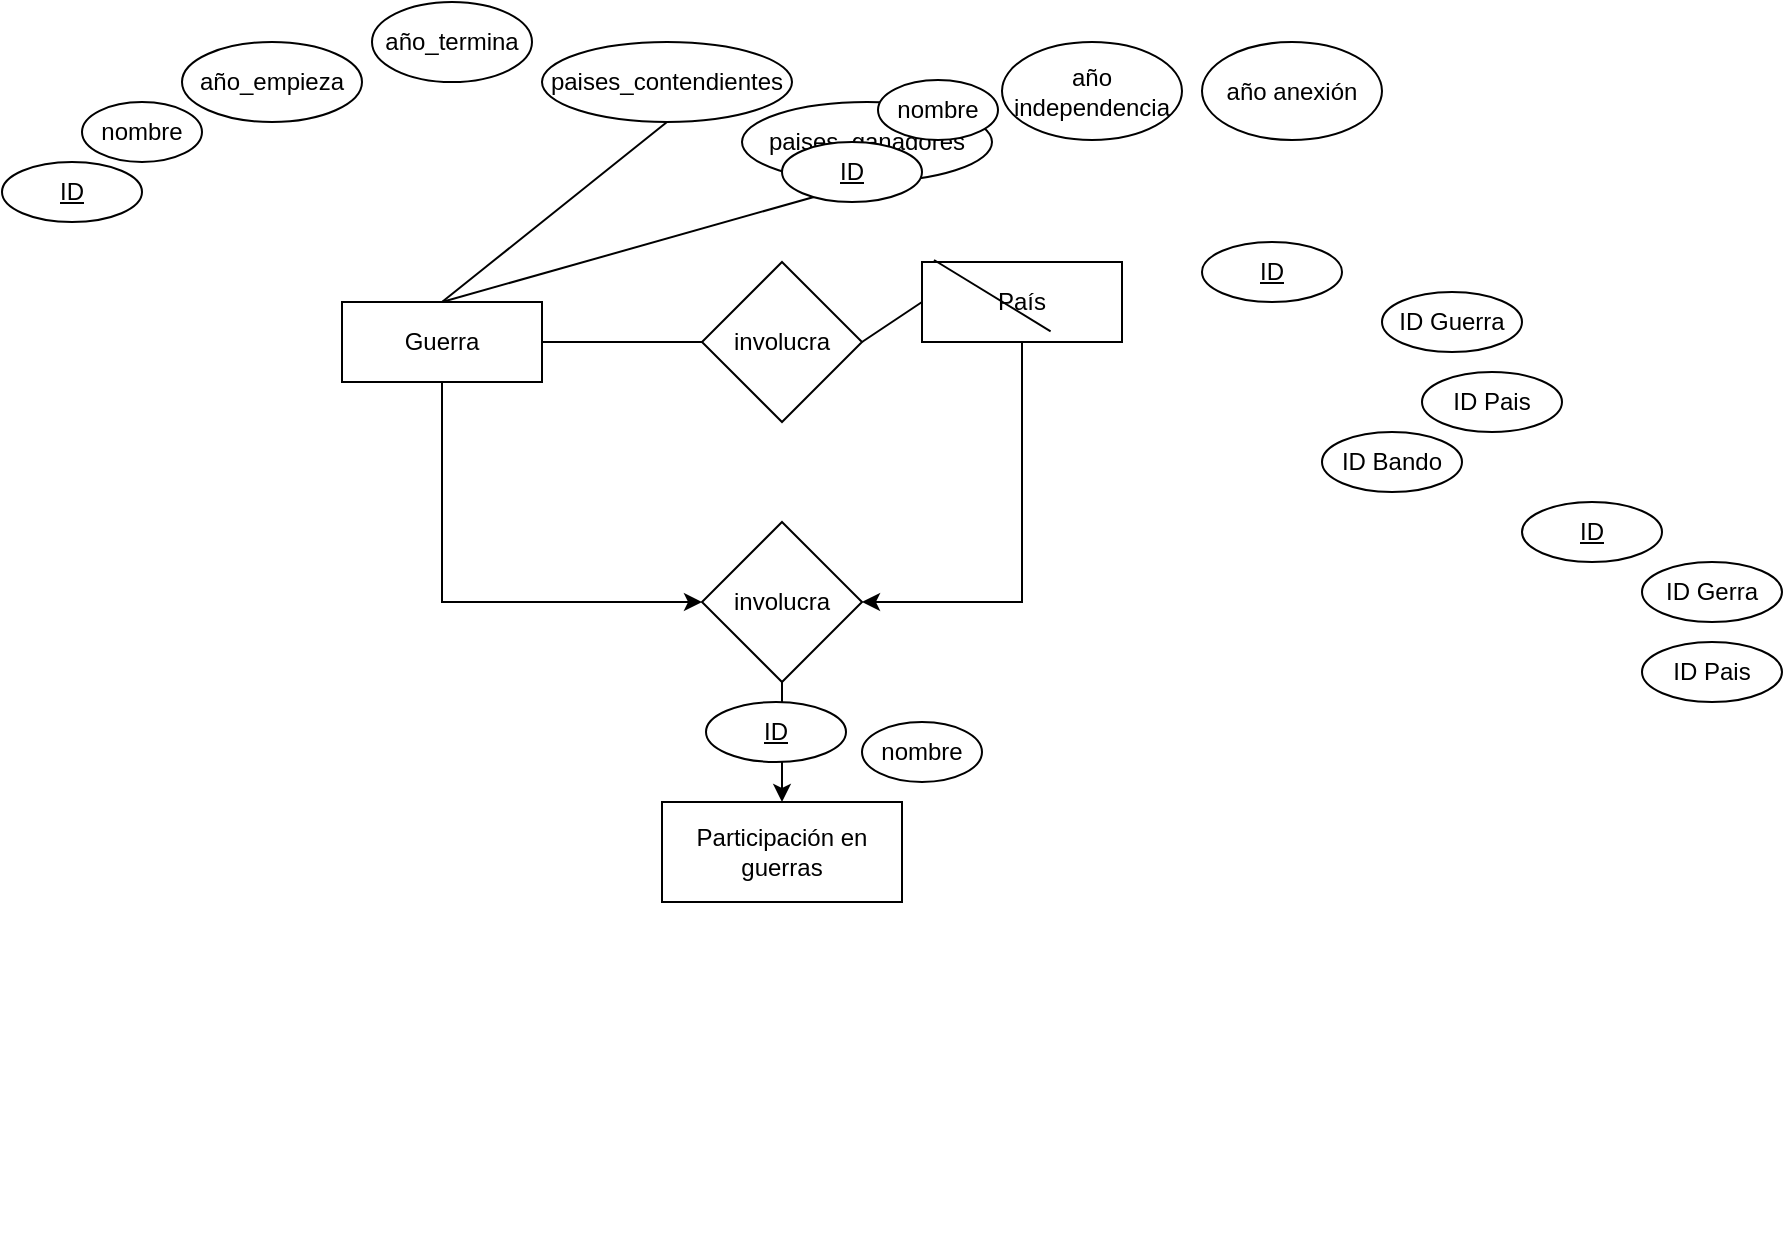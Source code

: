 <mxfile version="22.0.4" type="github">
  <diagram id="R2lEEEUBdFMjLlhIrx00" name="Page-1">
    <mxGraphModel dx="1702" dy="789" grid="1" gridSize="10" guides="1" tooltips="1" connect="1" arrows="1" fold="1" page="1" pageScale="1" pageWidth="850" pageHeight="1100" math="0" shadow="0" extFonts="Permanent Marker^https://fonts.googleapis.com/css?family=Permanent+Marker">
      <root>
        <mxCell id="0" />
        <mxCell id="1" parent="0" />
        <mxCell id="YkcznSgwTEbrxmabwpMd-15" style="edgeStyle=orthogonalEdgeStyle;rounded=0;orthogonalLoop=1;jettySize=auto;html=1;entryX=0;entryY=0.5;entryDx=0;entryDy=0;exitX=0.5;exitY=1;exitDx=0;exitDy=0;" edge="1" parent="1" source="Iet_jWAJXBXSNBwaDiyG-1" target="YkcznSgwTEbrxmabwpMd-16">
          <mxGeometry relative="1" as="geometry">
            <mxPoint x="140" y="330" as="targetPoint" />
          </mxGeometry>
        </mxCell>
        <mxCell id="Iet_jWAJXBXSNBwaDiyG-1" value="Guerra" style="whiteSpace=wrap;html=1;align=center;" parent="1" vertex="1">
          <mxGeometry x="80" y="180" width="100" height="40" as="geometry" />
        </mxCell>
        <mxCell id="YkcznSgwTEbrxmabwpMd-17" style="edgeStyle=orthogonalEdgeStyle;rounded=0;orthogonalLoop=1;jettySize=auto;html=1;entryX=1;entryY=0.5;entryDx=0;entryDy=0;exitX=0.5;exitY=1;exitDx=0;exitDy=0;" edge="1" parent="1" source="Iet_jWAJXBXSNBwaDiyG-2" target="YkcznSgwTEbrxmabwpMd-16">
          <mxGeometry relative="1" as="geometry" />
        </mxCell>
        <mxCell id="Iet_jWAJXBXSNBwaDiyG-2" value="País" style="whiteSpace=wrap;html=1;align=center;" parent="1" vertex="1">
          <mxGeometry x="370" y="160" width="100" height="40" as="geometry" />
        </mxCell>
        <mxCell id="AuWt5UhLa8Dw6wnDY-w8-2" value="año_empieza" style="ellipse;whiteSpace=wrap;html=1;" parent="1" vertex="1">
          <mxGeometry y="50" width="90" height="40" as="geometry" />
        </mxCell>
        <mxCell id="Iet_jWAJXBXSNBwaDiyG-6" value="&lt;u&gt;ID&lt;/u&gt;" style="ellipse;whiteSpace=wrap;html=1;align=center;" parent="1" vertex="1">
          <mxGeometry x="-90" y="110" width="70" height="30" as="geometry" />
        </mxCell>
        <mxCell id="AuWt5UhLa8Dw6wnDY-w8-1" value="año_termina" style="ellipse;whiteSpace=wrap;html=1;" parent="1" vertex="1">
          <mxGeometry x="95" y="30" width="80" height="40" as="geometry" />
        </mxCell>
        <mxCell id="Iet_jWAJXBXSNBwaDiyG-7" value="nombre" style="ellipse;whiteSpace=wrap;html=1;align=center;" parent="1" vertex="1">
          <mxGeometry x="-50" y="80" width="60" height="30" as="geometry" />
        </mxCell>
        <mxCell id="YkcznSgwTEbrxmabwpMd-1" value="" style="endArrow=none;html=1;rounded=0;entryX=1;entryY=0.5;entryDx=0;entryDy=0;exitX=0;exitY=0.5;exitDx=0;exitDy=0;" edge="1" parent="1" source="YkcznSgwTEbrxmabwpMd-3" target="Iet_jWAJXBXSNBwaDiyG-1">
          <mxGeometry relative="1" as="geometry">
            <mxPoint x="250" y="200" as="sourcePoint" />
            <mxPoint x="140" y="190" as="targetPoint" />
          </mxGeometry>
        </mxCell>
        <mxCell id="YkcznSgwTEbrxmabwpMd-2" value="" style="endArrow=none;html=1;rounded=0;exitX=0;exitY=0.5;exitDx=0;exitDy=0;entryX=1;entryY=0.5;entryDx=0;entryDy=0;" edge="1" parent="1" source="Iet_jWAJXBXSNBwaDiyG-2" target="YkcznSgwTEbrxmabwpMd-3">
          <mxGeometry relative="1" as="geometry">
            <mxPoint x="250" y="210" as="sourcePoint" />
            <mxPoint x="350" y="200" as="targetPoint" />
          </mxGeometry>
        </mxCell>
        <mxCell id="YkcznSgwTEbrxmabwpMd-3" value="involucra" style="rhombus;whiteSpace=wrap;html=1;" vertex="1" parent="1">
          <mxGeometry x="260" y="160" width="80" height="80" as="geometry" />
        </mxCell>
        <mxCell id="YkcznSgwTEbrxmabwpMd-4" value="paises_contendientes" style="ellipse;whiteSpace=wrap;html=1;" vertex="1" parent="1">
          <mxGeometry x="180" y="50" width="125" height="40" as="geometry" />
        </mxCell>
        <mxCell id="YkcznSgwTEbrxmabwpMd-5" value="" style="endArrow=none;html=1;rounded=0;entryX=0.5;entryY=0;entryDx=0;entryDy=0;exitX=0.5;exitY=1;exitDx=0;exitDy=0;" edge="1" parent="1" source="YkcznSgwTEbrxmabwpMd-4" target="Iet_jWAJXBXSNBwaDiyG-1">
          <mxGeometry relative="1" as="geometry">
            <mxPoint x="15" y="140" as="sourcePoint" />
            <mxPoint x="140" y="190" as="targetPoint" />
          </mxGeometry>
        </mxCell>
        <mxCell id="YkcznSgwTEbrxmabwpMd-6" value="paises_ganadores" style="ellipse;whiteSpace=wrap;html=1;" vertex="1" parent="1">
          <mxGeometry x="280" y="80" width="125" height="40" as="geometry" />
        </mxCell>
        <mxCell id="YkcznSgwTEbrxmabwpMd-7" value="" style="endArrow=none;html=1;rounded=0;entryX=0.5;entryY=0;entryDx=0;entryDy=0;exitX=0.5;exitY=1;exitDx=0;exitDy=0;" edge="1" parent="1" source="YkcznSgwTEbrxmabwpMd-6" target="Iet_jWAJXBXSNBwaDiyG-1">
          <mxGeometry relative="1" as="geometry">
            <mxPoint x="283" y="100" as="sourcePoint" />
            <mxPoint x="140" y="190" as="targetPoint" />
          </mxGeometry>
        </mxCell>
        <mxCell id="YkcznSgwTEbrxmabwpMd-10" value="&lt;div style=&quot;font-size: 17px;&quot;&gt;&lt;br&gt;&lt;/div&gt;" style="text;html=1;align=center;verticalAlign=middle;resizable=0;points=[];autosize=1;strokeColor=none;fillColor=none;" vertex="1" parent="1">
          <mxGeometry x="125" y="625" width="20" height="30" as="geometry" />
        </mxCell>
        <mxCell id="YkcznSgwTEbrxmabwpMd-11" value="Participación en guerras" style="whiteSpace=wrap;html=1;align=center;" vertex="1" parent="1">
          <mxGeometry x="240" y="430" width="120" height="50" as="geometry" />
        </mxCell>
        <mxCell id="YkcznSgwTEbrxmabwpMd-18" style="edgeStyle=orthogonalEdgeStyle;rounded=0;orthogonalLoop=1;jettySize=auto;html=1;entryX=0.5;entryY=0;entryDx=0;entryDy=0;" edge="1" parent="1" source="YkcznSgwTEbrxmabwpMd-16" target="YkcznSgwTEbrxmabwpMd-11">
          <mxGeometry relative="1" as="geometry" />
        </mxCell>
        <mxCell id="YkcznSgwTEbrxmabwpMd-16" value="involucra" style="rhombus;whiteSpace=wrap;html=1;" vertex="1" parent="1">
          <mxGeometry x="260" y="290" width="80" height="80" as="geometry" />
        </mxCell>
        <mxCell id="v6sRIm-AOsYsS7XoriZ_-5" value="&lt;u&gt;ID&lt;/u&gt;" style="ellipse;whiteSpace=wrap;html=1;align=center;" vertex="1" parent="1">
          <mxGeometry x="300" y="100" width="70" height="30" as="geometry" />
        </mxCell>
        <mxCell id="v6sRIm-AOsYsS7XoriZ_-6" value="" style="endArrow=none;html=1;rounded=0;entryX=0.16;entryY=-0.025;entryDx=0;entryDy=0;entryPerimeter=0;exitX=0.643;exitY=0.867;exitDx=0;exitDy=0;exitPerimeter=0;" edge="1" parent="1" source="Iet_jWAJXBXSNBwaDiyG-2">
          <mxGeometry relative="1" as="geometry">
            <mxPoint x="320" y="140" as="sourcePoint" />
            <mxPoint x="376" y="159" as="targetPoint" />
          </mxGeometry>
        </mxCell>
        <mxCell id="v6sRIm-AOsYsS7XoriZ_-8" value="año independencia" style="ellipse;whiteSpace=wrap;html=1;align=center;" vertex="1" parent="1">
          <mxGeometry x="410" y="50" width="90" height="49" as="geometry" />
        </mxCell>
        <mxCell id="v6sRIm-AOsYsS7XoriZ_-11" value="nombre" style="ellipse;whiteSpace=wrap;html=1;align=center;" vertex="1" parent="1">
          <mxGeometry x="348" y="69" width="60" height="30" as="geometry" />
        </mxCell>
        <mxCell id="v6sRIm-AOsYsS7XoriZ_-13" value="año anexión" style="ellipse;whiteSpace=wrap;html=1;align=center;" vertex="1" parent="1">
          <mxGeometry x="510" y="50" width="90" height="49" as="geometry" />
        </mxCell>
        <mxCell id="v6sRIm-AOsYsS7XoriZ_-15" value="&lt;u&gt;ID&lt;/u&gt;" style="ellipse;whiteSpace=wrap;html=1;align=center;" vertex="1" parent="1">
          <mxGeometry x="262" y="380" width="70" height="30" as="geometry" />
        </mxCell>
        <mxCell id="v6sRIm-AOsYsS7XoriZ_-19" value="nombre" style="ellipse;whiteSpace=wrap;html=1;align=center;" vertex="1" parent="1">
          <mxGeometry x="340" y="390" width="60" height="30" as="geometry" />
        </mxCell>
        <mxCell id="v6sRIm-AOsYsS7XoriZ_-23" value="&lt;u&gt;ID&lt;/u&gt;" style="ellipse;whiteSpace=wrap;html=1;align=center;" vertex="1" parent="1">
          <mxGeometry x="510" y="150" width="70" height="30" as="geometry" />
        </mxCell>
        <mxCell id="v6sRIm-AOsYsS7XoriZ_-26" value="&lt;div&gt;ID Bando&lt;/div&gt;" style="ellipse;whiteSpace=wrap;html=1;align=center;" vertex="1" parent="1">
          <mxGeometry x="570" y="245" width="70" height="30" as="geometry" />
        </mxCell>
        <mxCell id="v6sRIm-AOsYsS7XoriZ_-28" value="ID Guerra" style="ellipse;whiteSpace=wrap;html=1;align=center;" vertex="1" parent="1">
          <mxGeometry x="600" y="175" width="70" height="30" as="geometry" />
        </mxCell>
        <mxCell id="v6sRIm-AOsYsS7XoriZ_-29" value="&lt;div&gt;ID Pais&lt;/div&gt;" style="ellipse;whiteSpace=wrap;html=1;align=center;" vertex="1" parent="1">
          <mxGeometry x="620" y="215" width="70" height="30" as="geometry" />
        </mxCell>
        <mxCell id="v6sRIm-AOsYsS7XoriZ_-30" value="&lt;div&gt;ID Gerra&lt;/div&gt;" style="ellipse;whiteSpace=wrap;html=1;align=center;" vertex="1" parent="1">
          <mxGeometry x="730" y="310" width="70" height="30" as="geometry" />
        </mxCell>
        <mxCell id="v6sRIm-AOsYsS7XoriZ_-31" value="&lt;u&gt;ID&lt;/u&gt;" style="ellipse;whiteSpace=wrap;html=1;align=center;" vertex="1" parent="1">
          <mxGeometry x="670" y="280" width="70" height="30" as="geometry" />
        </mxCell>
        <mxCell id="v6sRIm-AOsYsS7XoriZ_-33" value="&lt;div&gt;ID Pais&lt;br&gt;&lt;/div&gt;" style="ellipse;whiteSpace=wrap;html=1;align=center;" vertex="1" parent="1">
          <mxGeometry x="730" y="350" width="70" height="30" as="geometry" />
        </mxCell>
      </root>
    </mxGraphModel>
  </diagram>
</mxfile>
